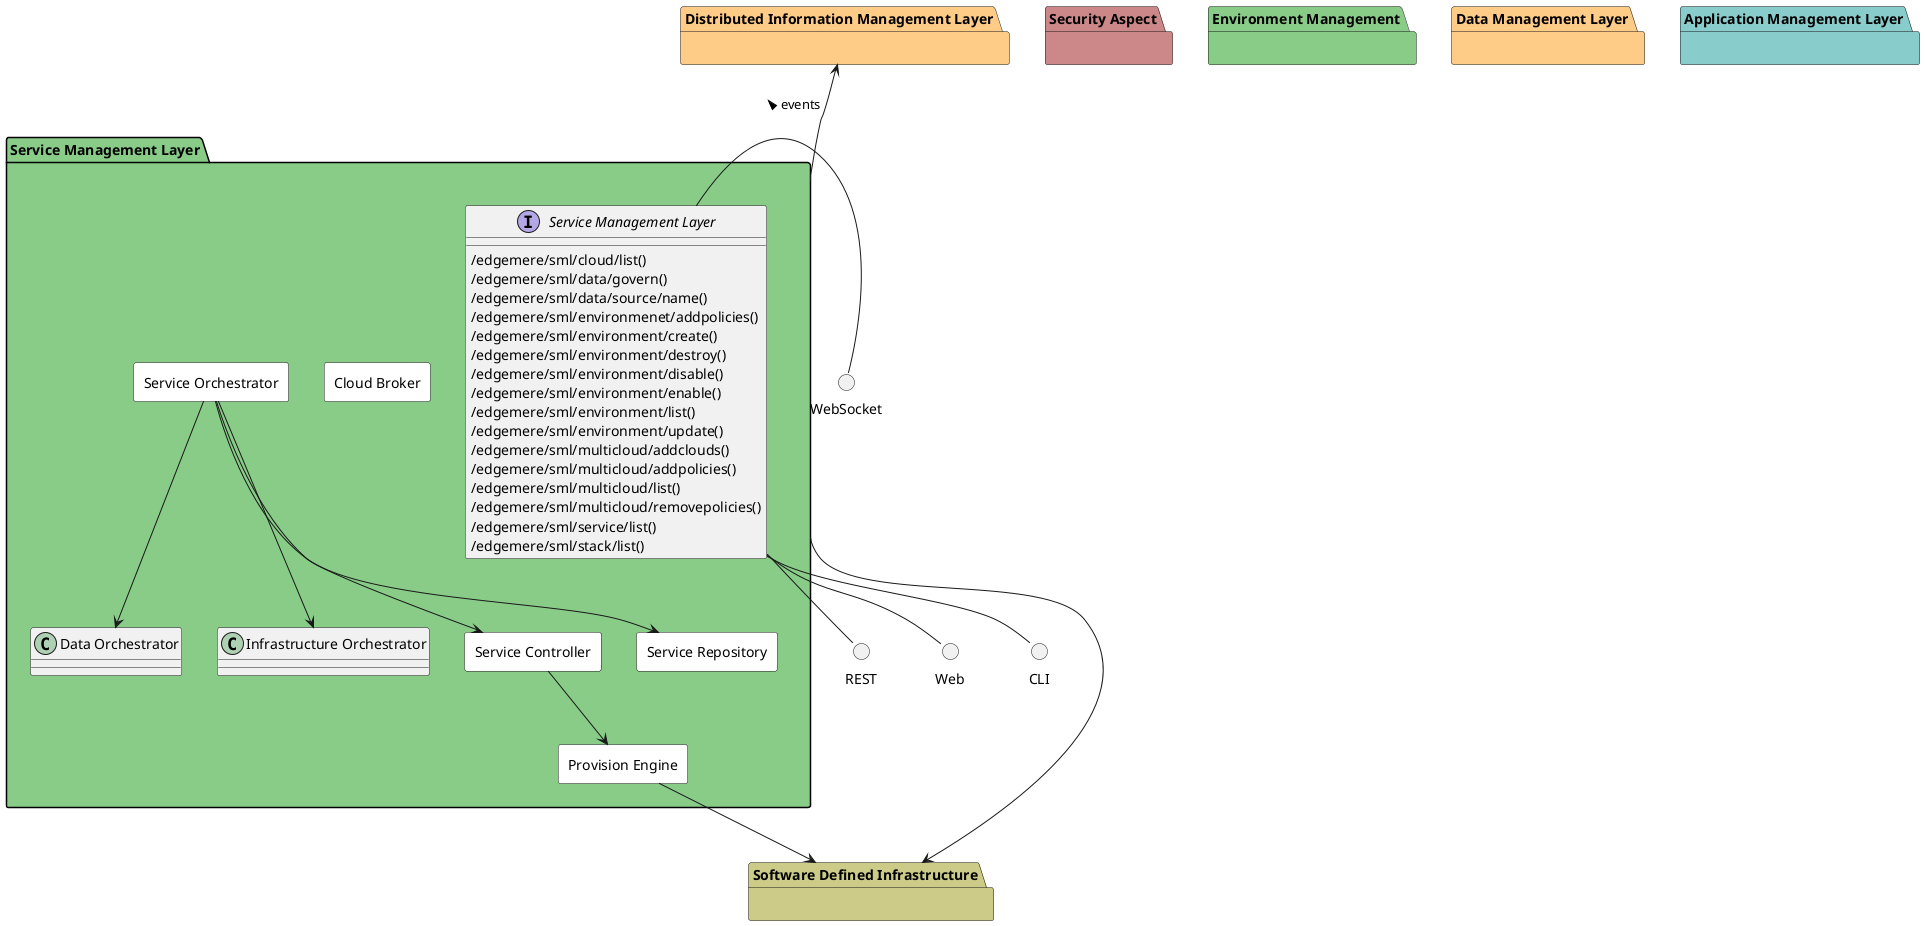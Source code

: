 @startuml


package "Software Defined Infrastructure" #cccc88 {

}

package "Distributed Information Management Layer" #ffcc88 {

}

package "Security Aspect" #cc8888 {

}

package "Service Management Layer" #88cc88 {

}

package "Environment Management" #88cc88 {

}

package "Data Management Layer" #ffcc88 {

}

package "Application Management Layer" #88cccc {

}


package "Service Management Layer" #88cc88 {

    interface "Service Management Layer" as i {
    
            /edgemere/sml/cloud/list()
            /edgemere/sml/data/govern()
            /edgemere/sml/data/source/name()
            /edgemere/sml/environmenet/addpolicies()
            /edgemere/sml/environment/create()
            /edgemere/sml/environment/destroy()
            /edgemere/sml/environment/disable()
            /edgemere/sml/environment/enable()
            /edgemere/sml/environment/list()
            /edgemere/sml/environment/update()
            /edgemere/sml/multicloud/addclouds()
            /edgemere/sml/multicloud/addpolicies()
            /edgemere/sml/multicloud/list()
            /edgemere/sml/multicloud/removepolicies()
            /edgemere/sml/service/list()
            /edgemere/sml/stack/list()
    
    }
}

circle REST
circle Web
circle CLI
circle WebSocket

i -down- Web
i -down- CLI
i -down- REST
WebSocket -left- i: events >

package "Service Management Layer" #88cc88 {


rectangle "Cloud Broker" #white {
}

rectangle "Provision Engine" #white {
}

rectangle "Service Controller" #white {
}

rectangle "Service Orchestrator" #white {
}

rectangle "Service Repository" #white {
}

    "Provision Engine" --> "Software Defined Infrastructure"
    
    "Service Controller" --> "Provision Engine"
    
    "Service Orchestrator" --> "Service Controller"
    
    "Service Orchestrator" --> "Service Repository"
    
    "Service Orchestrator" --> "Data Orchestrator"
    
    "Service Orchestrator" --> "Infrastructure Orchestrator"
    
}


    "Software Defined Infrastructure" <-- "Service Management Layer"

    "Distributed Information Management Layer" <-- "Service Management Layer"


@enduml
